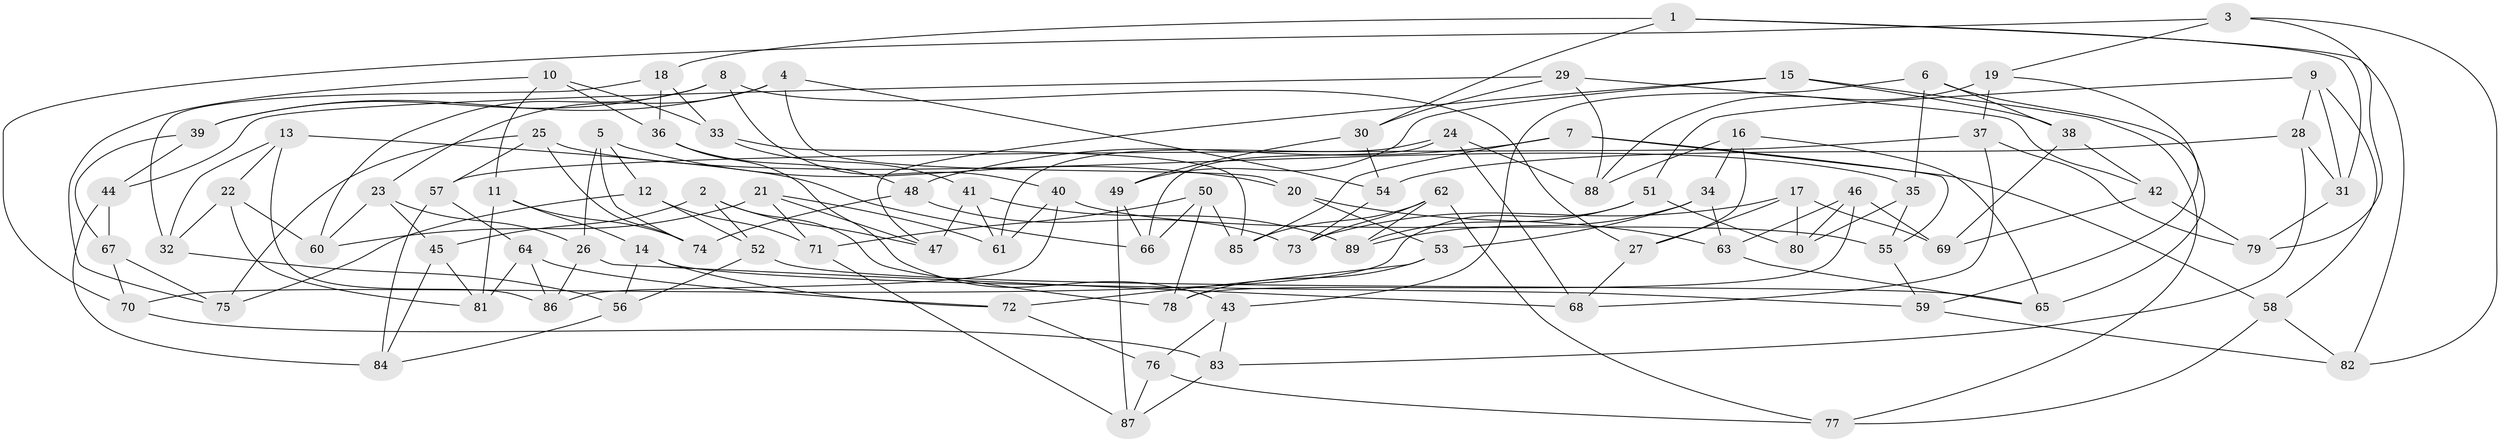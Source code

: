 // coarse degree distribution, {5: 0.1111111111111111, 8: 0.2222222222222222, 6: 0.25925925925925924, 7: 0.2962962962962963, 4: 0.07407407407407407, 9: 0.037037037037037035}
// Generated by graph-tools (version 1.1) at 2025/38/03/04/25 23:38:07]
// undirected, 89 vertices, 178 edges
graph export_dot {
  node [color=gray90,style=filled];
  1;
  2;
  3;
  4;
  5;
  6;
  7;
  8;
  9;
  10;
  11;
  12;
  13;
  14;
  15;
  16;
  17;
  18;
  19;
  20;
  21;
  22;
  23;
  24;
  25;
  26;
  27;
  28;
  29;
  30;
  31;
  32;
  33;
  34;
  35;
  36;
  37;
  38;
  39;
  40;
  41;
  42;
  43;
  44;
  45;
  46;
  47;
  48;
  49;
  50;
  51;
  52;
  53;
  54;
  55;
  56;
  57;
  58;
  59;
  60;
  61;
  62;
  63;
  64;
  65;
  66;
  67;
  68;
  69;
  70;
  71;
  72;
  73;
  74;
  75;
  76;
  77;
  78;
  79;
  80;
  81;
  82;
  83;
  84;
  85;
  86;
  87;
  88;
  89;
  1 -- 18;
  1 -- 30;
  1 -- 31;
  1 -- 82;
  2 -- 47;
  2 -- 45;
  2 -- 52;
  2 -- 78;
  3 -- 82;
  3 -- 70;
  3 -- 19;
  3 -- 79;
  4 -- 39;
  4 -- 54;
  4 -- 20;
  4 -- 23;
  5 -- 74;
  5 -- 12;
  5 -- 26;
  5 -- 20;
  6 -- 35;
  6 -- 43;
  6 -- 38;
  6 -- 59;
  7 -- 55;
  7 -- 58;
  7 -- 48;
  7 -- 85;
  8 -- 39;
  8 -- 27;
  8 -- 60;
  8 -- 40;
  9 -- 58;
  9 -- 31;
  9 -- 28;
  9 -- 51;
  10 -- 36;
  10 -- 33;
  10 -- 75;
  10 -- 11;
  11 -- 74;
  11 -- 81;
  11 -- 14;
  12 -- 52;
  12 -- 71;
  12 -- 75;
  13 -- 32;
  13 -- 86;
  13 -- 66;
  13 -- 22;
  14 -- 72;
  14 -- 56;
  14 -- 59;
  15 -- 47;
  15 -- 49;
  15 -- 77;
  15 -- 38;
  16 -- 27;
  16 -- 65;
  16 -- 88;
  16 -- 34;
  17 -- 80;
  17 -- 73;
  17 -- 69;
  17 -- 27;
  18 -- 33;
  18 -- 36;
  18 -- 32;
  19 -- 37;
  19 -- 65;
  19 -- 88;
  20 -- 63;
  20 -- 53;
  21 -- 71;
  21 -- 60;
  21 -- 61;
  21 -- 47;
  22 -- 60;
  22 -- 81;
  22 -- 32;
  23 -- 26;
  23 -- 60;
  23 -- 45;
  24 -- 66;
  24 -- 88;
  24 -- 61;
  24 -- 68;
  25 -- 75;
  25 -- 57;
  25 -- 35;
  25 -- 74;
  26 -- 86;
  26 -- 68;
  27 -- 68;
  28 -- 31;
  28 -- 54;
  28 -- 83;
  29 -- 44;
  29 -- 30;
  29 -- 42;
  29 -- 88;
  30 -- 54;
  30 -- 49;
  31 -- 79;
  32 -- 56;
  33 -- 85;
  33 -- 41;
  34 -- 53;
  34 -- 63;
  34 -- 89;
  35 -- 80;
  35 -- 55;
  36 -- 48;
  36 -- 43;
  37 -- 68;
  37 -- 79;
  37 -- 57;
  38 -- 69;
  38 -- 42;
  39 -- 44;
  39 -- 67;
  40 -- 61;
  40 -- 86;
  40 -- 55;
  41 -- 89;
  41 -- 47;
  41 -- 61;
  42 -- 79;
  42 -- 69;
  43 -- 83;
  43 -- 76;
  44 -- 67;
  44 -- 84;
  45 -- 84;
  45 -- 81;
  46 -- 80;
  46 -- 69;
  46 -- 78;
  46 -- 63;
  48 -- 74;
  48 -- 73;
  49 -- 87;
  49 -- 66;
  50 -- 66;
  50 -- 71;
  50 -- 85;
  50 -- 78;
  51 -- 89;
  51 -- 80;
  51 -- 70;
  52 -- 56;
  52 -- 65;
  53 -- 72;
  53 -- 78;
  54 -- 73;
  55 -- 59;
  56 -- 84;
  57 -- 84;
  57 -- 64;
  58 -- 82;
  58 -- 77;
  59 -- 82;
  62 -- 89;
  62 -- 85;
  62 -- 77;
  62 -- 73;
  63 -- 65;
  64 -- 72;
  64 -- 81;
  64 -- 86;
  67 -- 70;
  67 -- 75;
  70 -- 83;
  71 -- 87;
  72 -- 76;
  76 -- 87;
  76 -- 77;
  83 -- 87;
}

